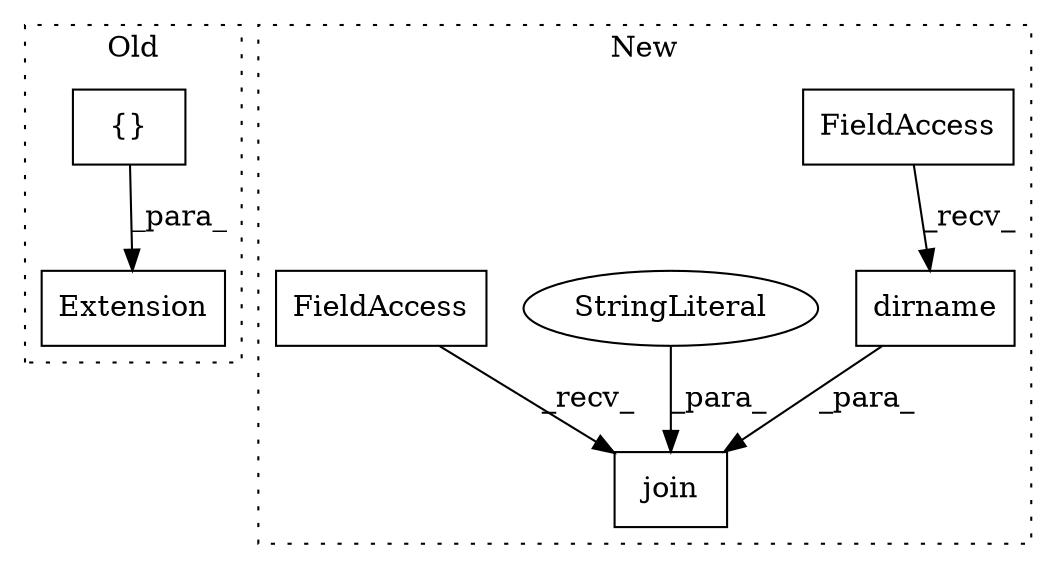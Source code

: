 digraph G {
subgraph cluster0 {
1 [label="Extension" a="32" s="686,812" l="10,1" shape="box"];
3 [label="{}" a="4" s="716,788" l="1,1" shape="box"];
label = "Old";
style="dotted";
}
subgraph cluster1 {
2 [label="dirname" a="32" s="263,297" l="8,1" shape="box"];
4 [label="FieldAccess" a="22" s="255" l="2" shape="box"];
5 [label="join" a="32" s="491,517" l="5,1" shape="box"];
6 [label="StringLiteral" a="45" s="511" l="6" shape="ellipse"];
7 [label="FieldAccess" a="22" s="483" l="2" shape="box"];
label = "New";
style="dotted";
}
2 -> 5 [label="_para_"];
3 -> 1 [label="_para_"];
4 -> 2 [label="_recv_"];
6 -> 5 [label="_para_"];
7 -> 5 [label="_recv_"];
}